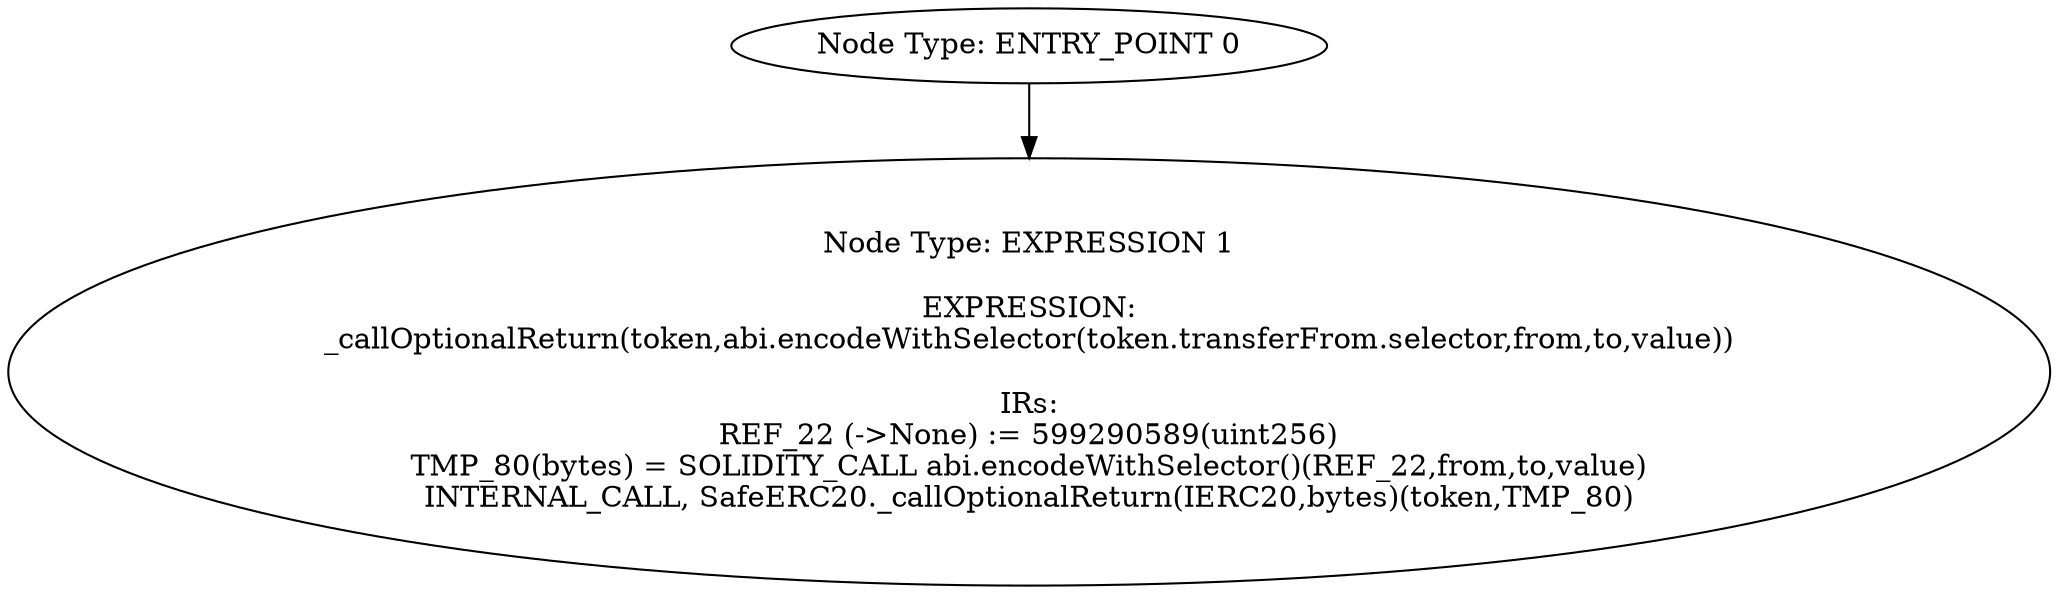 digraph{
0[label="Node Type: ENTRY_POINT 0
"];
0->1;
1[label="Node Type: EXPRESSION 1

EXPRESSION:
_callOptionalReturn(token,abi.encodeWithSelector(token.transferFrom.selector,from,to,value))

IRs:
REF_22 (->None) := 599290589(uint256)
TMP_80(bytes) = SOLIDITY_CALL abi.encodeWithSelector()(REF_22,from,to,value)
INTERNAL_CALL, SafeERC20._callOptionalReturn(IERC20,bytes)(token,TMP_80)"];
}

